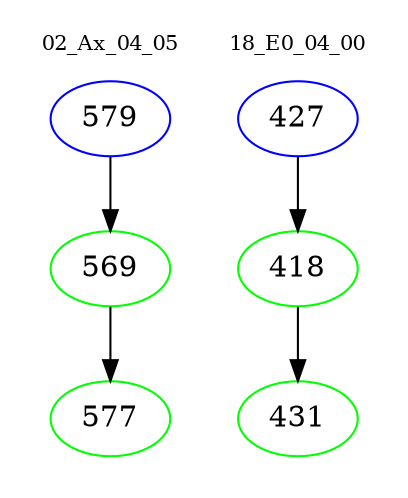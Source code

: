 digraph{
subgraph cluster_0 {
color = white
label = "02_Ax_04_05";
fontsize=10;
T0_579 [label="579", color="blue"]
T0_579 -> T0_569 [color="black"]
T0_569 [label="569", color="green"]
T0_569 -> T0_577 [color="black"]
T0_577 [label="577", color="green"]
}
subgraph cluster_1 {
color = white
label = "18_E0_04_00";
fontsize=10;
T1_427 [label="427", color="blue"]
T1_427 -> T1_418 [color="black"]
T1_418 [label="418", color="green"]
T1_418 -> T1_431 [color="black"]
T1_431 [label="431", color="green"]
}
}
